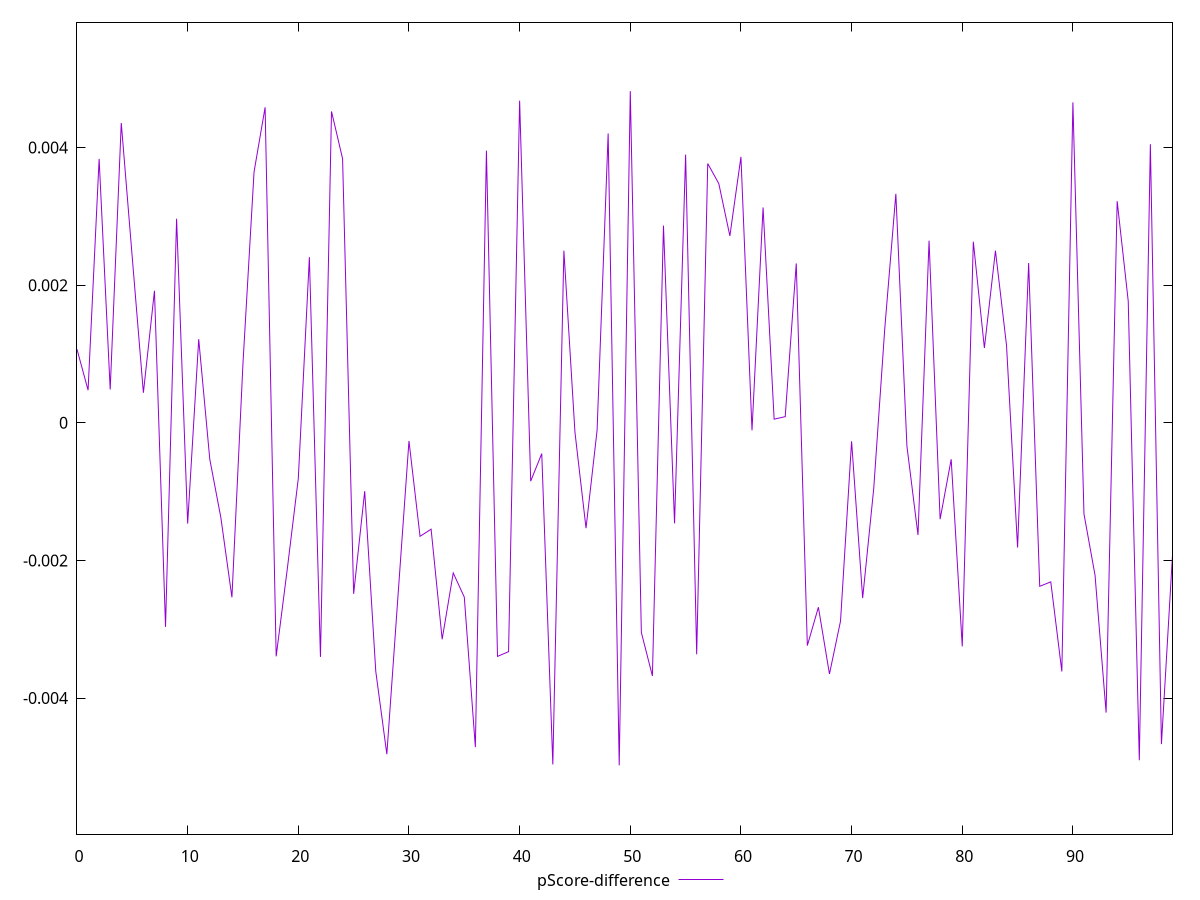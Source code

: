 reset

$pScoreDifference <<EOF
0 0.0010678330782485368
1 0.0004744377275706091
2 0.003834709438920947
3 0.0004834061429818681
4 0.004356864485422052
5 0.0023889189119057352
6 0.0004361948394585591
7 0.0019184497853951266
8 -0.0029650858252397994
9 0.0029646379422746394
10 -0.0014643643469968576
11 0.0012149450438682097
12 -0.0005296475081654206
13 -0.0013775900191928397
14 -0.002536270669812088
15 0.0008684069728857047
16 0.0036461681367453425
17 0.004584168340974082
18 -0.0033930017803615042
19 -0.00212896965187237
20 -0.000808939620035809
21 0.002406688924537548
22 -0.003401549828630279
23 0.004524302257586821
24 0.0038380035683177605
25 -0.002485639922653715
26 -0.0009933046232242226
27 -0.0036112181439580393
28 -0.0048155053694457495
29 -0.00253284629759154
30 -0.00026415789226108544
31 -0.001649710747824537
32 -0.0015458556957809177
33 -0.0031451867803420352
34 -0.002182030632025267
35 -0.0025330258200365607
36 -0.004712751348566413
37 0.003955224426930859
38 -0.003394143942044736
39 -0.0033253301942194335
40 0.0046811755145224065
41 -0.0008477697641452453
42 -0.00044777816883068144
43 -0.00496425680341217
44 0.0025008217449399295
45 -0.00013676353507152683
46 -0.0015312197829421281
47 -0.00010951715717788524
48 0.004204253194783902
49 -0.0049768203660772725
50 0.004819374419163802
51 -0.003046662764383923
52 -0.003677868767943404
53 0.0028648448407405658
54 -0.0014619670638875149
55 0.0038969675880798915
56 -0.003363907130589261
57 0.0037666189875417144
58 0.0034752714909545013
59 0.0027155557183996537
60 0.003863920881281291
61 -0.0001091857059142276
62 0.003128745204424077
63 0.000052710593145821605
64 0.00008909256227551676
65 0.002315148391819566
66 -0.003237242294378495
67 -0.002679557930486798
68 -0.0036499945663694966
69 -0.002881066378936037
70 -0.000269308171823468
71 -0.0025465967320101868
72 -0.000956276996874561
73 0.001372601283603725
74 0.003327365571388463
75 -0.00033853304637698756
76 -0.0016299116671990577
77 0.0026459443591434484
78 -0.0014006075600185852
79 -0.0005301661757388387
80 -0.0032487684329902677
81 0.002631225860284081
82 0.0010871446120803707
83 0.0024999676088502953
84 0.0011259486002155317
85 -0.0018132173781554295
86 0.00232187971130271
87 -0.002376054713566389
88 -0.0023113003064830773
89 -0.0036133554829639314
90 0.0046554080963970845
91 -0.0013245694552895815
92 -0.002215013263624638
93 -0.0042109573052968585
94 0.0032201006386990416
95 0.0017675420113798523
96 -0.004903490261195187
97 0.004048280136943028
98 -0.004668575939589248
99 -0.001922499528270727
EOF

set key outside below
set xrange [0:99]
set yrange [-0.0059768203660772725:0.005819374419163802]
set trange [-0.0059768203660772725:0.005819374419163802]
set terminal svg size 640, 500 enhanced background rgb 'white'
set output "report_00025_2021-02-22T21:38:55.199Z/first-cpu-idle/samples/pages/pScore-difference/values.svg"

plot $pScoreDifference title "pScore-difference" with line

reset
